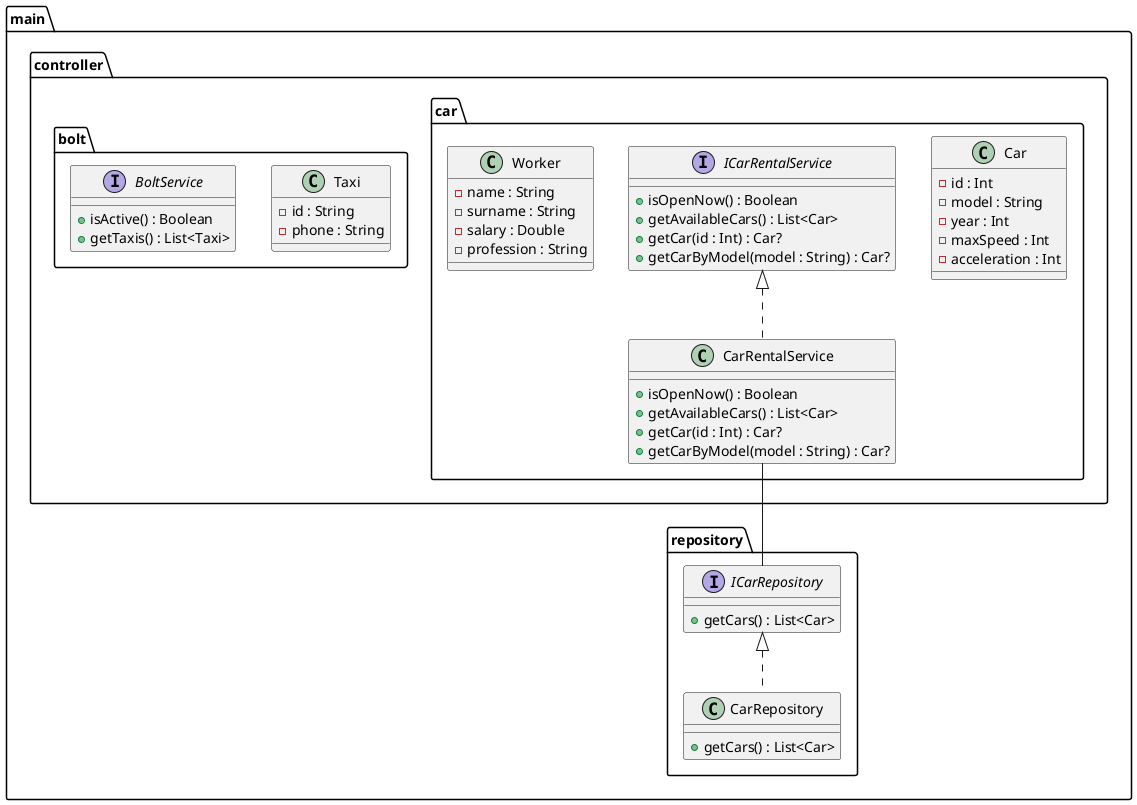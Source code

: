 ```plantuml
@startuml
class main.controller.car.Car {
    -id : Int
    -model : String
    -year : Int
    -maxSpeed : Int
    -acceleration : Int
}

interface main.controller.car.ICarRentalService {
    +isOpenNow() : Boolean
    +getAvailableCars() : List<Car>
    +getCar(id : Int) : Car?
    +getCarByModel(model : String) : Car?
}

class main.controller.car.CarRentalService implements main.controller.car.ICarRentalService {
    +isOpenNow() : Boolean
    +getAvailableCars() : List<Car>
    +getCar(id : Int) : Car?
    +getCarByModel(model : String) : Car?
}

class main.controller.car.Worker {
    -name : String
    -surname : String
    -salary : Double
    -profession : String
}

class main.controller.bolt.Taxi {
    -id : String
    -phone : String
}

interface main.controller.bolt.BoltService {
    +isActive() : Boolean
    +getTaxis() : List<Taxi>
}

interface main.repository.ICarRepository {
    +getCars() : List<Car>
}

class main.repository.CarRepository implements main.repository.ICarRepository {
    +getCars() : List<Car>
}

main.controller.car.CarRentalService -- main.repository.ICarRepository
@enduml
```
